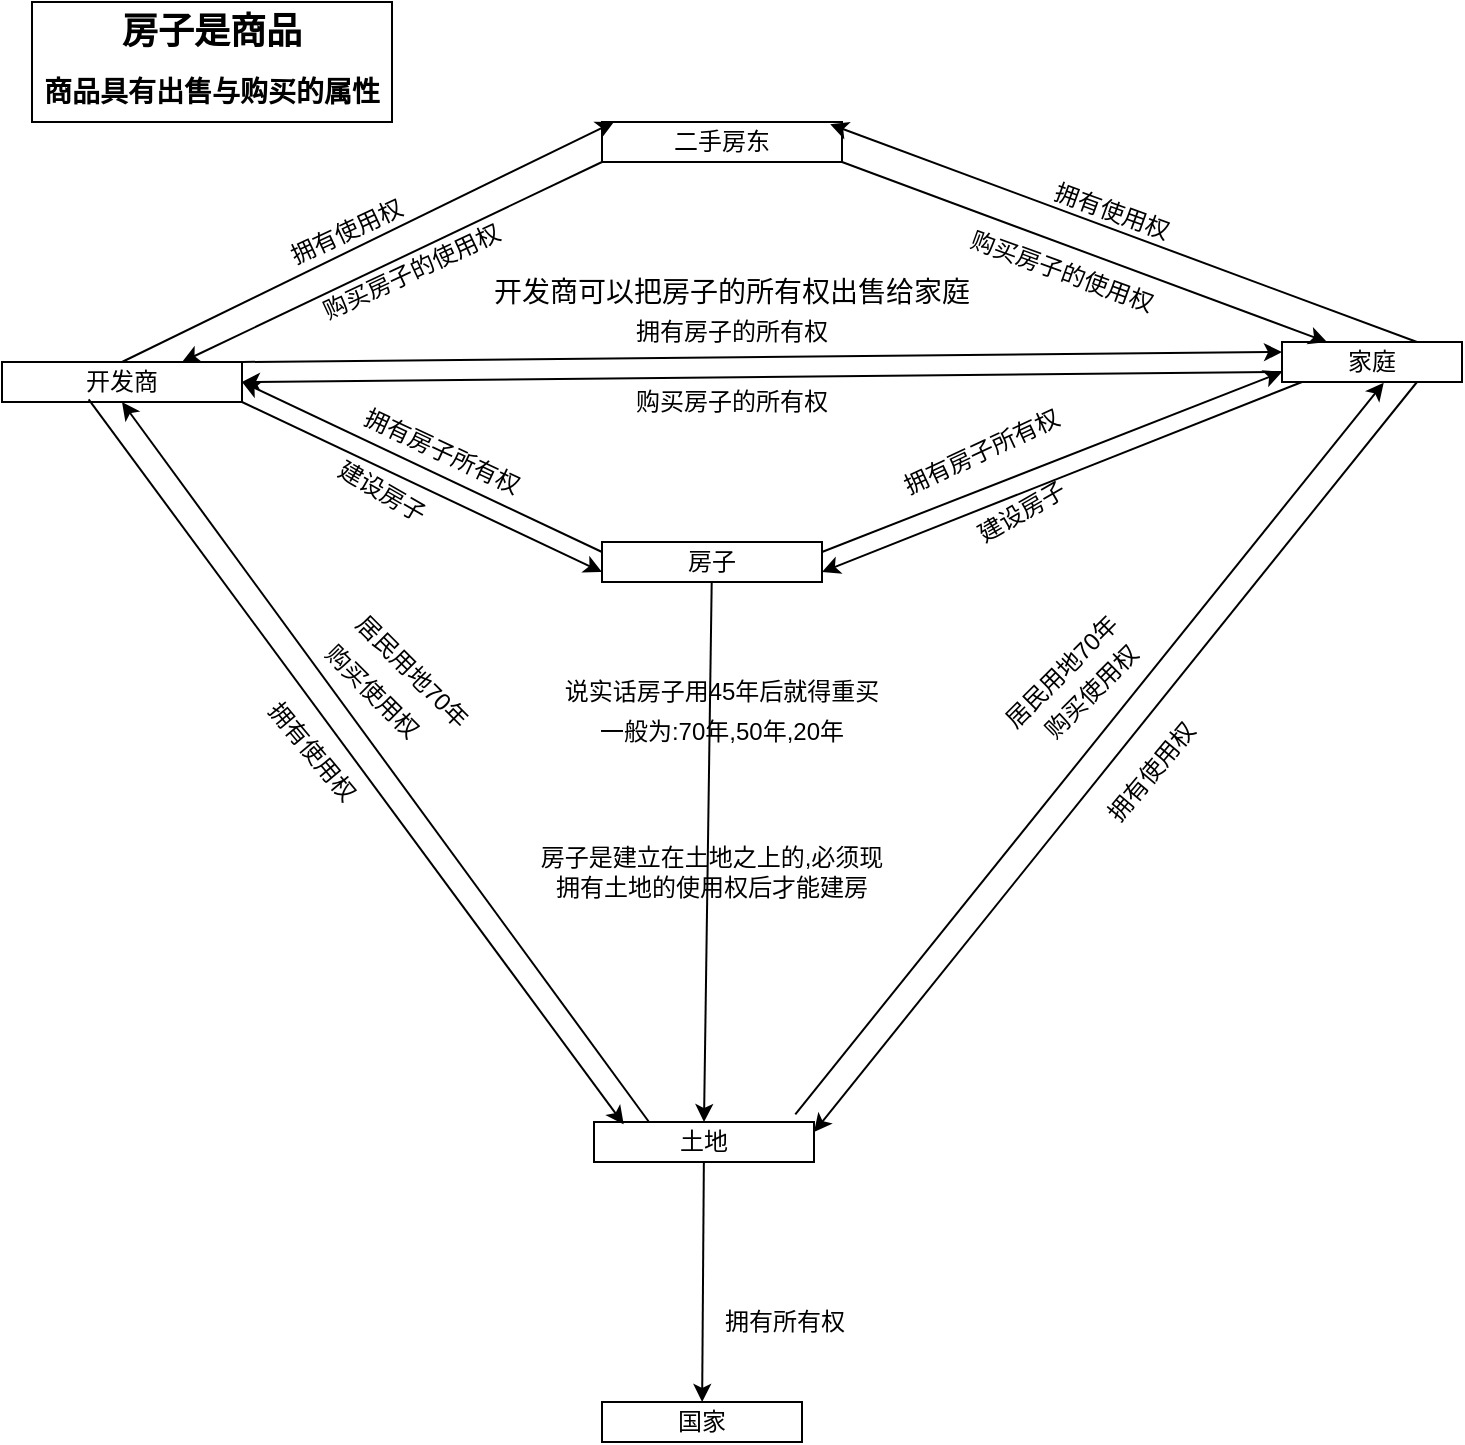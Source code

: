 <mxfile version="21.6.7" type="github">
  <diagram name="第 1 页" id="e0ZjfCnBpSBYSQyid5Ti">
    <mxGraphModel dx="1434" dy="796" grid="1" gridSize="10" guides="1" tooltips="1" connect="1" arrows="1" fold="1" page="1" pageScale="1" pageWidth="827" pageHeight="1169" math="0" shadow="0">
      <root>
        <mxCell id="0" />
        <mxCell id="1" parent="0" />
        <mxCell id="jvAspUG5LIDvkm1L4I2T-1" value="家庭" style="rounded=0;whiteSpace=wrap;html=1;" parent="1" vertex="1">
          <mxGeometry x="700" y="460" width="90" height="20" as="geometry" />
        </mxCell>
        <mxCell id="jvAspUG5LIDvkm1L4I2T-2" value="房子" style="rounded=0;whiteSpace=wrap;html=1;" parent="1" vertex="1">
          <mxGeometry x="360" y="560" width="110" height="20" as="geometry" />
        </mxCell>
        <mxCell id="jvAspUG5LIDvkm1L4I2T-4" value="国家" style="rounded=0;whiteSpace=wrap;html=1;" parent="1" vertex="1">
          <mxGeometry x="360" y="990" width="100" height="20" as="geometry" />
        </mxCell>
        <mxCell id="jvAspUG5LIDvkm1L4I2T-5" value="" style="endArrow=classic;html=1;rounded=0;" parent="1" source="jvAspUG5LIDvkm1L4I2T-22" target="jvAspUG5LIDvkm1L4I2T-4" edge="1">
          <mxGeometry width="50" height="50" relative="1" as="geometry">
            <mxPoint x="296" y="770" as="sourcePoint" />
            <mxPoint x="446" y="810" as="targetPoint" />
          </mxGeometry>
        </mxCell>
        <mxCell id="jvAspUG5LIDvkm1L4I2T-7" value="" style="endArrow=classic;html=1;rounded=0;exitX=0.915;exitY=-0.192;exitDx=0;exitDy=0;exitPerimeter=0;entryX=0.565;entryY=1.017;entryDx=0;entryDy=0;entryPerimeter=0;" parent="1" source="jvAspUG5LIDvkm1L4I2T-22" target="jvAspUG5LIDvkm1L4I2T-1" edge="1">
          <mxGeometry width="50" height="50" relative="1" as="geometry">
            <mxPoint x="586" y="780" as="sourcePoint" />
            <mxPoint x="736" y="850" as="targetPoint" />
          </mxGeometry>
        </mxCell>
        <mxCell id="jvAspUG5LIDvkm1L4I2T-9" value="购买使用权" style="text;html=1;strokeColor=none;fillColor=none;align=center;verticalAlign=middle;whiteSpace=wrap;rounded=0;rotation=-45;" parent="1" vertex="1">
          <mxGeometry x="535" y="620" width="140" height="30" as="geometry" />
        </mxCell>
        <mxCell id="jvAspUG5LIDvkm1L4I2T-12" value="拥有所有权" style="text;html=1;strokeColor=none;fillColor=none;align=center;verticalAlign=middle;whiteSpace=wrap;rounded=0;" parent="1" vertex="1">
          <mxGeometry x="376" y="940" width="151" height="20" as="geometry" />
        </mxCell>
        <mxCell id="jvAspUG5LIDvkm1L4I2T-13" value="一般为:70年,50年,20年" style="text;html=1;strokeColor=none;fillColor=none;align=center;verticalAlign=middle;whiteSpace=wrap;rounded=0;rotation=0;" parent="1" vertex="1">
          <mxGeometry x="355" y="640" width="130" height="30" as="geometry" />
        </mxCell>
        <mxCell id="jvAspUG5LIDvkm1L4I2T-14" value="说实话房子用45年后就得重买" style="text;html=1;strokeColor=none;fillColor=none;align=center;verticalAlign=middle;whiteSpace=wrap;rounded=0;rotation=0;" parent="1" vertex="1">
          <mxGeometry x="325" y="620" width="190" height="30" as="geometry" />
        </mxCell>
        <mxCell id="jvAspUG5LIDvkm1L4I2T-22" value="土地" style="rounded=0;whiteSpace=wrap;html=1;" parent="1" vertex="1">
          <mxGeometry x="356" y="850" width="110" height="20" as="geometry" />
        </mxCell>
        <mxCell id="jvAspUG5LIDvkm1L4I2T-23" value="" style="endArrow=classic;html=1;rounded=0;exitX=0.25;exitY=0;exitDx=0;exitDy=0;entryX=0.5;entryY=1;entryDx=0;entryDy=0;" parent="1" source="jvAspUG5LIDvkm1L4I2T-22" target="jvAspUG5LIDvkm1L4I2T-33" edge="1">
          <mxGeometry width="50" height="50" relative="1" as="geometry">
            <mxPoint x="516" y="820" as="sourcePoint" />
            <mxPoint x="411" y="780" as="targetPoint" />
          </mxGeometry>
        </mxCell>
        <mxCell id="jvAspUG5LIDvkm1L4I2T-24" value="房子是建立在土地之上的,必须现拥有土地的使用权后才能建房" style="text;html=1;strokeColor=none;fillColor=none;align=center;verticalAlign=middle;whiteSpace=wrap;rounded=0;" parent="1" vertex="1">
          <mxGeometry x="325" y="710" width="180" height="30" as="geometry" />
        </mxCell>
        <mxCell id="jvAspUG5LIDvkm1L4I2T-27" value="居民用地70年" style="text;html=1;strokeColor=none;fillColor=none;align=center;verticalAlign=middle;whiteSpace=wrap;rounded=0;rotation=-45;" parent="1" vertex="1">
          <mxGeometry x="505" y="610" width="170" height="30" as="geometry" />
        </mxCell>
        <mxCell id="jvAspUG5LIDvkm1L4I2T-31" value="购买使用权" style="text;html=1;strokeColor=none;fillColor=none;align=center;verticalAlign=middle;whiteSpace=wrap;rounded=0;rotation=45;" parent="1" vertex="1">
          <mxGeometry x="175" y="620" width="140" height="30" as="geometry" />
        </mxCell>
        <mxCell id="jvAspUG5LIDvkm1L4I2T-32" value="居民用地70年" style="text;html=1;strokeColor=none;fillColor=none;align=center;verticalAlign=middle;whiteSpace=wrap;rounded=0;rotation=45;" parent="1" vertex="1">
          <mxGeometry x="180" y="610" width="170" height="30" as="geometry" />
        </mxCell>
        <mxCell id="jvAspUG5LIDvkm1L4I2T-33" value="开发商" style="rounded=0;whiteSpace=wrap;html=1;" parent="1" vertex="1">
          <mxGeometry x="60" y="470" width="120" height="20" as="geometry" />
        </mxCell>
        <mxCell id="jvAspUG5LIDvkm1L4I2T-38" value="建设房子" style="text;html=1;strokeColor=none;fillColor=none;align=center;verticalAlign=middle;whiteSpace=wrap;rounded=0;rotation=-30;" parent="1" vertex="1">
          <mxGeometry x="540" y="530" width="60" height="30" as="geometry" />
        </mxCell>
        <mxCell id="jvAspUG5LIDvkm1L4I2T-42" value="" style="endArrow=classic;html=1;rounded=0;entryX=0.5;entryY=0;entryDx=0;entryDy=0;" parent="1" source="jvAspUG5LIDvkm1L4I2T-2" target="jvAspUG5LIDvkm1L4I2T-22" edge="1">
          <mxGeometry width="50" height="50" relative="1" as="geometry">
            <mxPoint x="510" y="750" as="sourcePoint" />
            <mxPoint x="560" y="700" as="targetPoint" />
          </mxGeometry>
        </mxCell>
        <mxCell id="jvAspUG5LIDvkm1L4I2T-43" value="" style="endArrow=classic;html=1;rounded=0;entryX=0;entryY=0.75;entryDx=0;entryDy=0;exitX=1;exitY=0.25;exitDx=0;exitDy=0;" parent="1" source="jvAspUG5LIDvkm1L4I2T-2" target="jvAspUG5LIDvkm1L4I2T-1" edge="1">
          <mxGeometry width="50" height="50" relative="1" as="geometry">
            <mxPoint x="527" y="550" as="sourcePoint" />
            <mxPoint x="577" y="400" as="targetPoint" />
          </mxGeometry>
        </mxCell>
        <mxCell id="jvAspUG5LIDvkm1L4I2T-44" value="" style="endArrow=classic;html=1;rounded=0;exitX=0.111;exitY=1;exitDx=0;exitDy=0;entryX=1;entryY=0.75;entryDx=0;entryDy=0;exitPerimeter=0;" parent="1" source="jvAspUG5LIDvkm1L4I2T-1" target="jvAspUG5LIDvkm1L4I2T-2" edge="1">
          <mxGeometry width="50" height="50" relative="1" as="geometry">
            <mxPoint x="520" y="520" as="sourcePoint" />
            <mxPoint x="470" y="485" as="targetPoint" />
          </mxGeometry>
        </mxCell>
        <mxCell id="jvAspUG5LIDvkm1L4I2T-46" value="拥有房子所有权" style="text;html=1;strokeColor=none;fillColor=none;align=center;verticalAlign=middle;whiteSpace=wrap;rounded=0;rotation=-25;" parent="1" vertex="1">
          <mxGeometry x="490" y="500" width="120" height="30" as="geometry" />
        </mxCell>
        <mxCell id="jvAspUG5LIDvkm1L4I2T-47" value="" style="endArrow=classic;html=1;rounded=0;exitX=0;exitY=0.25;exitDx=0;exitDy=0;" parent="1" source="jvAspUG5LIDvkm1L4I2T-2" edge="1">
          <mxGeometry width="50" height="50" relative="1" as="geometry">
            <mxPoint x="190" y="490" as="sourcePoint" />
            <mxPoint x="180" y="480" as="targetPoint" />
          </mxGeometry>
        </mxCell>
        <mxCell id="jvAspUG5LIDvkm1L4I2T-49" value="" style="endArrow=classic;html=1;rounded=0;entryX=0;entryY=0.75;entryDx=0;entryDy=0;exitX=1;exitY=1;exitDx=0;exitDy=0;" parent="1" source="jvAspUG5LIDvkm1L4I2T-33" target="jvAspUG5LIDvkm1L4I2T-2" edge="1">
          <mxGeometry width="50" height="50" relative="1" as="geometry">
            <mxPoint x="510" y="750" as="sourcePoint" />
            <mxPoint x="560" y="700" as="targetPoint" />
          </mxGeometry>
        </mxCell>
        <mxCell id="jvAspUG5LIDvkm1L4I2T-50" value="建设房子" style="text;html=1;strokeColor=none;fillColor=none;align=center;verticalAlign=middle;whiteSpace=wrap;rounded=0;rotation=30;" parent="1" vertex="1">
          <mxGeometry x="220" y="520" width="60" height="30" as="geometry" />
        </mxCell>
        <mxCell id="jvAspUG5LIDvkm1L4I2T-51" value="拥有房子所有权" style="text;html=1;strokeColor=none;fillColor=none;align=center;verticalAlign=middle;whiteSpace=wrap;rounded=0;rotation=25;" parent="1" vertex="1">
          <mxGeometry x="205" y="500" width="150" height="30" as="geometry" />
        </mxCell>
        <mxCell id="jvAspUG5LIDvkm1L4I2T-55" value="开发商可以把房子的所有权出售给家庭" style="text;html=1;strokeColor=none;fillColor=none;align=center;verticalAlign=middle;whiteSpace=wrap;rounded=0;fontSize=14;" parent="1" vertex="1">
          <mxGeometry x="300" y="420" width="250" height="30" as="geometry" />
        </mxCell>
        <mxCell id="jvAspUG5LIDvkm1L4I2T-59" value="二手房东" style="rounded=0;whiteSpace=wrap;html=1;" parent="1" vertex="1">
          <mxGeometry x="360" y="350" width="120" height="20" as="geometry" />
        </mxCell>
        <mxCell id="jvAspUG5LIDvkm1L4I2T-60" value="" style="endArrow=classic;html=1;rounded=0;entryX=0.05;entryY=0;entryDx=0;entryDy=0;exitX=0.5;exitY=0;exitDx=0;exitDy=0;entryPerimeter=0;" parent="1" source="jvAspUG5LIDvkm1L4I2T-33" target="jvAspUG5LIDvkm1L4I2T-59" edge="1">
          <mxGeometry width="50" height="50" relative="1" as="geometry">
            <mxPoint x="110" y="450" as="sourcePoint" />
            <mxPoint x="160" y="400" as="targetPoint" />
          </mxGeometry>
        </mxCell>
        <mxCell id="jvAspUG5LIDvkm1L4I2T-62" value="购买房子的使用权" style="text;html=1;strokeColor=none;fillColor=none;align=center;verticalAlign=middle;whiteSpace=wrap;rounded=0;rotation=-25;" parent="1" vertex="1">
          <mxGeometry x="215" y="410" width="100" height="30" as="geometry" />
        </mxCell>
        <mxCell id="jvAspUG5LIDvkm1L4I2T-63" value="" style="endArrow=classic;html=1;rounded=0;entryX=0.25;entryY=0;entryDx=0;entryDy=0;exitX=1;exitY=1;exitDx=0;exitDy=0;" parent="1" source="jvAspUG5LIDvkm1L4I2T-59" target="jvAspUG5LIDvkm1L4I2T-1" edge="1">
          <mxGeometry width="50" height="50" relative="1" as="geometry">
            <mxPoint x="515" y="420" as="sourcePoint" />
            <mxPoint x="565" y="370" as="targetPoint" />
          </mxGeometry>
        </mxCell>
        <mxCell id="jvAspUG5LIDvkm1L4I2T-64" value="购买房子的使用权" style="text;html=1;strokeColor=none;fillColor=none;align=center;verticalAlign=middle;whiteSpace=wrap;rounded=0;rotation=20;" parent="1" vertex="1">
          <mxGeometry x="525" y="410" width="130" height="30" as="geometry" />
        </mxCell>
        <mxCell id="jvAspUG5LIDvkm1L4I2T-65" value="" style="endArrow=classic;html=1;rounded=0;exitX=0;exitY=1;exitDx=0;exitDy=0;entryX=0.75;entryY=0;entryDx=0;entryDy=0;" parent="1" source="jvAspUG5LIDvkm1L4I2T-59" target="jvAspUG5LIDvkm1L4I2T-33" edge="1">
          <mxGeometry width="50" height="50" relative="1" as="geometry">
            <mxPoint x="580" y="630" as="sourcePoint" />
            <mxPoint x="290" y="420" as="targetPoint" />
          </mxGeometry>
        </mxCell>
        <mxCell id="jvAspUG5LIDvkm1L4I2T-66" value="拥有使用权" style="text;html=1;strokeColor=none;fillColor=none;align=center;verticalAlign=middle;whiteSpace=wrap;rounded=0;rotation=-25;" parent="1" vertex="1">
          <mxGeometry x="185" y="390" width="95" height="30" as="geometry" />
        </mxCell>
        <mxCell id="jvAspUG5LIDvkm1L4I2T-67" value="" style="endArrow=classic;html=1;rounded=0;exitX=0.75;exitY=0;exitDx=0;exitDy=0;entryX=0.951;entryY=0.058;entryDx=0;entryDy=0;entryPerimeter=0;" parent="1" source="jvAspUG5LIDvkm1L4I2T-1" target="jvAspUG5LIDvkm1L4I2T-59" edge="1">
          <mxGeometry width="50" height="50" relative="1" as="geometry">
            <mxPoint x="710" y="450" as="sourcePoint" />
            <mxPoint x="480" y="350" as="targetPoint" />
          </mxGeometry>
        </mxCell>
        <mxCell id="jvAspUG5LIDvkm1L4I2T-69" value="拥有使用权" style="text;html=1;strokeColor=none;fillColor=none;align=center;verticalAlign=middle;whiteSpace=wrap;rounded=0;rotation=20;" parent="1" vertex="1">
          <mxGeometry x="555" y="380" width="120" height="30" as="geometry" />
        </mxCell>
        <mxCell id="jvAspUG5LIDvkm1L4I2T-70" value="" style="endArrow=classic;html=1;rounded=0;entryX=0;entryY=0.25;entryDx=0;entryDy=0;exitX=1;exitY=0;exitDx=0;exitDy=0;" parent="1" source="jvAspUG5LIDvkm1L4I2T-33" target="jvAspUG5LIDvkm1L4I2T-1" edge="1">
          <mxGeometry width="50" height="50" relative="1" as="geometry">
            <mxPoint x="580" y="630" as="sourcePoint" />
            <mxPoint x="630" y="580" as="targetPoint" />
          </mxGeometry>
        </mxCell>
        <mxCell id="jvAspUG5LIDvkm1L4I2T-71" value="" style="endArrow=classic;html=1;rounded=0;entryX=1;entryY=0.5;entryDx=0;entryDy=0;exitX=0;exitY=0.75;exitDx=0;exitDy=0;" parent="1" source="jvAspUG5LIDvkm1L4I2T-1" target="jvAspUG5LIDvkm1L4I2T-33" edge="1">
          <mxGeometry width="50" height="50" relative="1" as="geometry">
            <mxPoint x="580" y="630" as="sourcePoint" />
            <mxPoint x="630" y="580" as="targetPoint" />
          </mxGeometry>
        </mxCell>
        <mxCell id="jvAspUG5LIDvkm1L4I2T-72" value="购买房子的所有权" style="text;html=1;strokeColor=none;fillColor=none;align=center;verticalAlign=middle;whiteSpace=wrap;rounded=0;" parent="1" vertex="1">
          <mxGeometry x="370" y="480" width="110" height="20" as="geometry" />
        </mxCell>
        <mxCell id="jvAspUG5LIDvkm1L4I2T-73" value="拥有房子的所有权" style="text;html=1;strokeColor=none;fillColor=none;align=center;verticalAlign=middle;whiteSpace=wrap;rounded=0;" parent="1" vertex="1">
          <mxGeometry x="375" y="440" width="100" height="30" as="geometry" />
        </mxCell>
        <mxCell id="jvAspUG5LIDvkm1L4I2T-74" value="" style="endArrow=classic;html=1;rounded=0;entryX=1;entryY=0.25;entryDx=0;entryDy=0;exitX=0.75;exitY=1;exitDx=0;exitDy=0;" parent="1" source="jvAspUG5LIDvkm1L4I2T-1" target="jvAspUG5LIDvkm1L4I2T-22" edge="1">
          <mxGeometry width="50" height="50" relative="1" as="geometry">
            <mxPoint x="580" y="710" as="sourcePoint" />
            <mxPoint x="630" y="660" as="targetPoint" />
          </mxGeometry>
        </mxCell>
        <mxCell id="jvAspUG5LIDvkm1L4I2T-75" value="" style="endArrow=classic;html=1;rounded=0;entryX=0.135;entryY=0.058;entryDx=0;entryDy=0;exitX=0.361;exitY=0.933;exitDx=0;exitDy=0;entryPerimeter=0;exitPerimeter=0;" parent="1" source="jvAspUG5LIDvkm1L4I2T-33" target="jvAspUG5LIDvkm1L4I2T-22" edge="1">
          <mxGeometry width="50" height="50" relative="1" as="geometry">
            <mxPoint x="90" y="480" as="sourcePoint" />
            <mxPoint x="630" y="660" as="targetPoint" />
          </mxGeometry>
        </mxCell>
        <mxCell id="jvAspUG5LIDvkm1L4I2T-77" value="拥有使用权" style="text;html=1;strokeColor=none;fillColor=none;align=center;verticalAlign=middle;whiteSpace=wrap;rounded=0;rotation=-50;" parent="1" vertex="1">
          <mxGeometry x="590" y="660" width="90" height="30" as="geometry" />
        </mxCell>
        <mxCell id="jvAspUG5LIDvkm1L4I2T-78" value="拥有使用权" style="text;html=1;strokeColor=none;fillColor=none;align=center;verticalAlign=middle;whiteSpace=wrap;rounded=0;rotation=50;" parent="1" vertex="1">
          <mxGeometry x="170" y="650" width="90" height="30" as="geometry" />
        </mxCell>
        <mxCell id="kSJjbTvpuu9ETsbuytS9-2" value="" style="rounded=0;whiteSpace=wrap;html=1;" vertex="1" parent="1">
          <mxGeometry x="75" y="290" width="180" height="60" as="geometry" />
        </mxCell>
        <mxCell id="kSJjbTvpuu9ETsbuytS9-1" value="商品具有出售与购买的属性" style="text;html=1;strokeColor=none;fillColor=none;align=center;verticalAlign=middle;whiteSpace=wrap;rounded=0;fontStyle=1;fontSize=14;" vertex="1" parent="1">
          <mxGeometry x="80" y="320" width="170" height="30" as="geometry" />
        </mxCell>
        <mxCell id="jvAspUG5LIDvkm1L4I2T-15" value="&lt;b&gt;&lt;font style=&quot;font-size: 18px;&quot;&gt;房子是商品&lt;/font&gt;&lt;/b&gt;" style="text;html=1;strokeColor=none;fillColor=none;align=center;verticalAlign=middle;whiteSpace=wrap;rounded=0;" parent="1" vertex="1">
          <mxGeometry x="110" y="290" width="110" height="30" as="geometry" />
        </mxCell>
      </root>
    </mxGraphModel>
  </diagram>
</mxfile>
